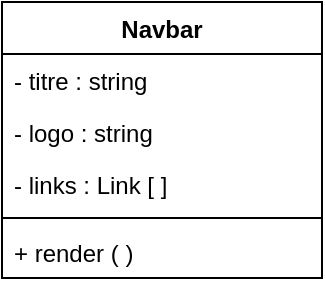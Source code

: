 <mxfile>
    <diagram id="zm1vcDxqH06adEsJ4l5q" name="Page-1">
        <mxGraphModel dx="1906" dy="773" grid="1" gridSize="10" guides="1" tooltips="1" connect="1" arrows="1" fold="1" page="1" pageScale="1" pageWidth="850" pageHeight="1100" math="0" shadow="0">
            <root>
                <mxCell id="0"/>
                <mxCell id="1" parent="0"/>
                <mxCell id="2" value="Navbar" style="swimlane;fontStyle=1;align=center;verticalAlign=top;childLayout=stackLayout;horizontal=1;startSize=26;horizontalStack=0;resizeParent=1;resizeParentMax=0;resizeLast=0;collapsible=1;marginBottom=0;shadow=0;labelBackgroundColor=none;sketch=0;fillStyle=solid;fillColor=default;gradientColor=none;" vertex="1" parent="1">
                    <mxGeometry x="-380" y="290" width="160" height="138" as="geometry"/>
                </mxCell>
                <mxCell id="3" value="- titre : string " style="text;strokeColor=none;fillColor=none;align=left;verticalAlign=top;spacingLeft=4;spacingRight=4;overflow=hidden;rotatable=0;points=[[0,0.5],[1,0.5]];portConstraint=eastwest;shadow=0;labelBackgroundColor=none;sketch=0;fillStyle=solid;" vertex="1" parent="2">
                    <mxGeometry y="26" width="160" height="26" as="geometry"/>
                </mxCell>
                <mxCell id="4" value="- logo : string " style="text;strokeColor=none;fillColor=none;align=left;verticalAlign=top;spacingLeft=4;spacingRight=4;overflow=hidden;rotatable=0;points=[[0,0.5],[1,0.5]];portConstraint=eastwest;shadow=0;labelBackgroundColor=none;sketch=0;fillStyle=solid;" vertex="1" parent="2">
                    <mxGeometry y="52" width="160" height="26" as="geometry"/>
                </mxCell>
                <mxCell id="5" value="- links : Link [ ] " style="text;strokeColor=none;fillColor=none;align=left;verticalAlign=top;spacingLeft=4;spacingRight=4;overflow=hidden;rotatable=0;points=[[0,0.5],[1,0.5]];portConstraint=eastwest;shadow=0;labelBackgroundColor=none;sketch=0;fillStyle=solid;" vertex="1" parent="2">
                    <mxGeometry y="78" width="160" height="26" as="geometry"/>
                </mxCell>
                <mxCell id="6" value="" style="line;strokeWidth=1;fillColor=none;align=left;verticalAlign=middle;spacingTop=-1;spacingLeft=3;spacingRight=3;rotatable=0;labelPosition=right;points=[];portConstraint=eastwest;strokeColor=inherit;shadow=0;labelBackgroundColor=#99CCFF;sketch=0;fillStyle=solid;" vertex="1" parent="2">
                    <mxGeometry y="104" width="160" height="8" as="geometry"/>
                </mxCell>
                <mxCell id="7" value="+ render ( )" style="text;strokeColor=none;fillColor=none;align=left;verticalAlign=top;spacingLeft=4;spacingRight=4;overflow=hidden;rotatable=0;points=[[0,0.5],[1,0.5]];portConstraint=eastwest;shadow=0;labelBackgroundColor=none;sketch=0;fillStyle=solid;" vertex="1" parent="2">
                    <mxGeometry y="112" width="160" height="26" as="geometry"/>
                </mxCell>
            </root>
        </mxGraphModel>
    </diagram>
</mxfile>
